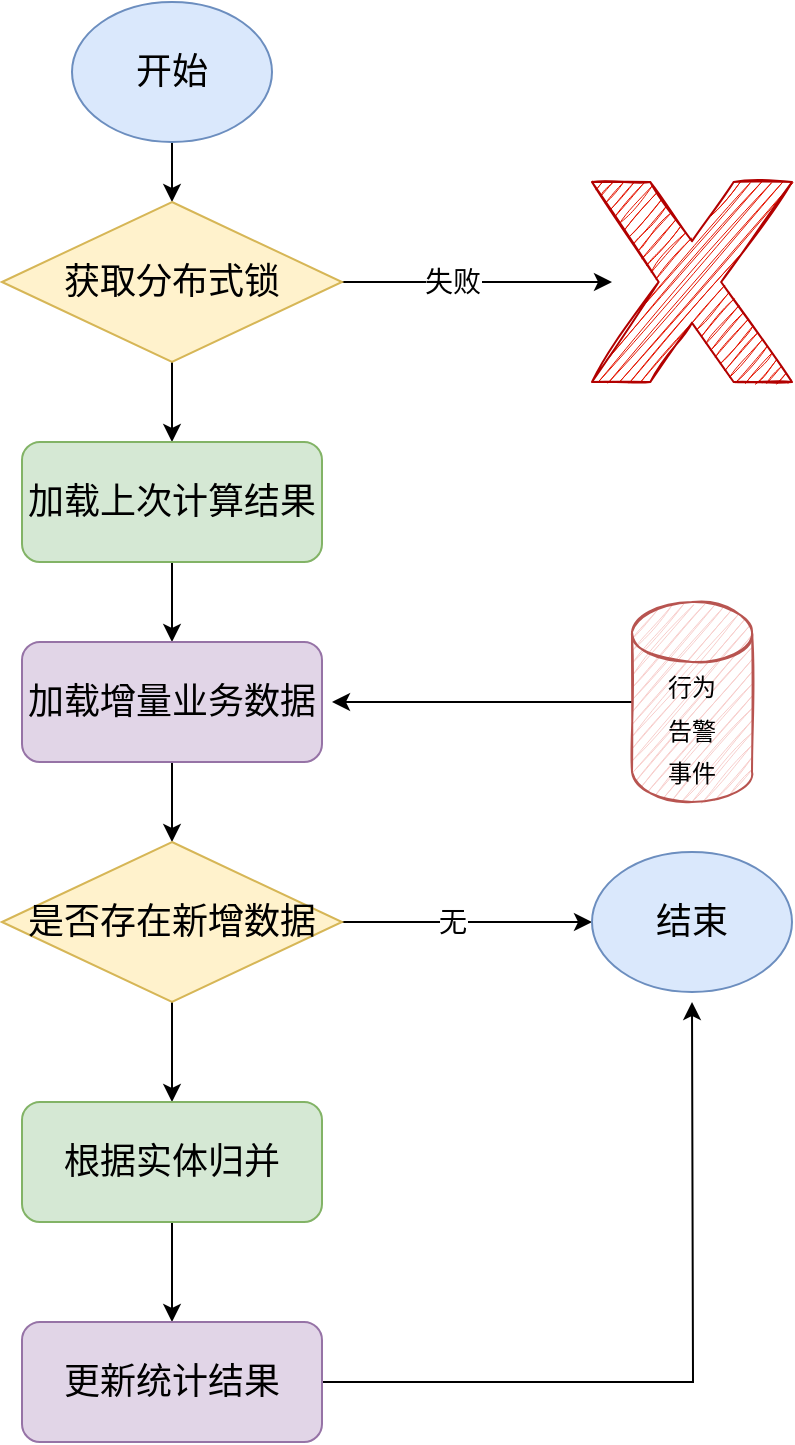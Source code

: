 <mxfile version="20.5.1" type="github">
  <diagram id="hrwmIV864MMJGx2h7jrq" name="第 1 页">
    <mxGraphModel dx="782" dy="436" grid="1" gridSize="10" guides="1" tooltips="1" connect="1" arrows="1" fold="1" page="1" pageScale="1" pageWidth="827" pageHeight="1169" math="0" shadow="0">
      <root>
        <mxCell id="0" />
        <mxCell id="1" parent="0" />
        <mxCell id="5N0JirgoHnCS-YgRL4aZ-3" value="" style="edgeStyle=orthogonalEdgeStyle;rounded=0;orthogonalLoop=1;jettySize=auto;html=1;fontSize=18;" edge="1" parent="1" source="5N0JirgoHnCS-YgRL4aZ-1" target="5N0JirgoHnCS-YgRL4aZ-2">
          <mxGeometry relative="1" as="geometry" />
        </mxCell>
        <mxCell id="5N0JirgoHnCS-YgRL4aZ-1" value="&lt;font style=&quot;font-size: 18px;&quot;&gt;开始&lt;/font&gt;" style="ellipse;whiteSpace=wrap;html=1;fillColor=#dae8fc;strokeColor=#6c8ebf;" vertex="1" parent="1">
          <mxGeometry x="130" y="40" width="100" height="70" as="geometry" />
        </mxCell>
        <mxCell id="5N0JirgoHnCS-YgRL4aZ-12" value="" style="edgeStyle=orthogonalEdgeStyle;rounded=0;orthogonalLoop=1;jettySize=auto;html=1;fontSize=18;" edge="1" parent="1" source="5N0JirgoHnCS-YgRL4aZ-2" target="5N0JirgoHnCS-YgRL4aZ-4">
          <mxGeometry relative="1" as="geometry" />
        </mxCell>
        <mxCell id="5N0JirgoHnCS-YgRL4aZ-19" style="edgeStyle=orthogonalEdgeStyle;rounded=0;orthogonalLoop=1;jettySize=auto;html=1;entryX=0;entryY=0.5;entryDx=0;entryDy=0;fontSize=18;" edge="1" parent="1" source="5N0JirgoHnCS-YgRL4aZ-2">
          <mxGeometry relative="1" as="geometry">
            <mxPoint x="400" y="180" as="targetPoint" />
          </mxGeometry>
        </mxCell>
        <mxCell id="5N0JirgoHnCS-YgRL4aZ-29" value="&lt;font style=&quot;font-size: 14px;&quot;&gt;失败&lt;/font&gt;" style="edgeLabel;html=1;align=center;verticalAlign=middle;resizable=0;points=[];fontSize=12;" vertex="1" connectable="0" parent="5N0JirgoHnCS-YgRL4aZ-19">
          <mxGeometry x="-0.264" y="2" relative="1" as="geometry">
            <mxPoint x="5" y="2" as="offset" />
          </mxGeometry>
        </mxCell>
        <mxCell id="5N0JirgoHnCS-YgRL4aZ-2" value="获取分布式锁" style="rhombus;whiteSpace=wrap;html=1;fontSize=18;fillColor=#fff2cc;strokeColor=#d6b656;" vertex="1" parent="1">
          <mxGeometry x="95" y="140" width="170" height="80" as="geometry" />
        </mxCell>
        <mxCell id="5N0JirgoHnCS-YgRL4aZ-13" value="" style="edgeStyle=orthogonalEdgeStyle;rounded=0;orthogonalLoop=1;jettySize=auto;html=1;fontSize=18;" edge="1" parent="1" source="5N0JirgoHnCS-YgRL4aZ-4" target="5N0JirgoHnCS-YgRL4aZ-5">
          <mxGeometry relative="1" as="geometry" />
        </mxCell>
        <mxCell id="5N0JirgoHnCS-YgRL4aZ-4" value="加载上次计算结果" style="rounded=1;whiteSpace=wrap;html=1;fontSize=18;fillColor=#d5e8d4;strokeColor=#82b366;" vertex="1" parent="1">
          <mxGeometry x="105" y="260" width="150" height="60" as="geometry" />
        </mxCell>
        <mxCell id="5N0JirgoHnCS-YgRL4aZ-14" value="" style="edgeStyle=orthogonalEdgeStyle;rounded=0;orthogonalLoop=1;jettySize=auto;html=1;fontSize=18;" edge="1" parent="1" source="5N0JirgoHnCS-YgRL4aZ-5" target="5N0JirgoHnCS-YgRL4aZ-7">
          <mxGeometry relative="1" as="geometry" />
        </mxCell>
        <mxCell id="5N0JirgoHnCS-YgRL4aZ-5" value="加载增量业务数据" style="rounded=1;whiteSpace=wrap;html=1;fontSize=18;fillColor=#e1d5e7;strokeColor=#9673a6;" vertex="1" parent="1">
          <mxGeometry x="105" y="360" width="150" height="60" as="geometry" />
        </mxCell>
        <mxCell id="5N0JirgoHnCS-YgRL4aZ-15" value="" style="edgeStyle=orthogonalEdgeStyle;rounded=0;orthogonalLoop=1;jettySize=auto;html=1;fontSize=18;" edge="1" parent="1" source="5N0JirgoHnCS-YgRL4aZ-7" target="5N0JirgoHnCS-YgRL4aZ-10">
          <mxGeometry relative="1" as="geometry" />
        </mxCell>
        <mxCell id="5N0JirgoHnCS-YgRL4aZ-23" style="edgeStyle=orthogonalEdgeStyle;rounded=0;orthogonalLoop=1;jettySize=auto;html=1;entryX=0;entryY=0.5;entryDx=0;entryDy=0;fontSize=12;" edge="1" parent="1" source="5N0JirgoHnCS-YgRL4aZ-7" target="5N0JirgoHnCS-YgRL4aZ-22">
          <mxGeometry relative="1" as="geometry" />
        </mxCell>
        <mxCell id="5N0JirgoHnCS-YgRL4aZ-31" value="&lt;font style=&quot;font-size: 14px;&quot;&gt;无&lt;/font&gt;" style="edgeLabel;html=1;align=center;verticalAlign=middle;resizable=0;points=[];fontSize=12;" vertex="1" connectable="0" parent="5N0JirgoHnCS-YgRL4aZ-23">
          <mxGeometry x="-0.285" y="-3" relative="1" as="geometry">
            <mxPoint x="10" y="-3" as="offset" />
          </mxGeometry>
        </mxCell>
        <mxCell id="5N0JirgoHnCS-YgRL4aZ-7" value="是否存在新增数据" style="rhombus;whiteSpace=wrap;html=1;fontSize=18;fillColor=#fff2cc;strokeColor=#d6b656;" vertex="1" parent="1">
          <mxGeometry x="95" y="460" width="170" height="80" as="geometry" />
        </mxCell>
        <mxCell id="5N0JirgoHnCS-YgRL4aZ-16" value="" style="edgeStyle=orthogonalEdgeStyle;rounded=0;orthogonalLoop=1;jettySize=auto;html=1;fontSize=18;" edge="1" parent="1" source="5N0JirgoHnCS-YgRL4aZ-10" target="5N0JirgoHnCS-YgRL4aZ-11">
          <mxGeometry relative="1" as="geometry" />
        </mxCell>
        <mxCell id="5N0JirgoHnCS-YgRL4aZ-10" value="根据实体归并" style="rounded=1;whiteSpace=wrap;html=1;fontSize=18;fillColor=#d5e8d4;strokeColor=#82b366;" vertex="1" parent="1">
          <mxGeometry x="105" y="590" width="150" height="60" as="geometry" />
        </mxCell>
        <mxCell id="5N0JirgoHnCS-YgRL4aZ-24" style="edgeStyle=orthogonalEdgeStyle;rounded=0;orthogonalLoop=1;jettySize=auto;html=1;fontSize=12;" edge="1" parent="1" source="5N0JirgoHnCS-YgRL4aZ-11">
          <mxGeometry relative="1" as="geometry">
            <mxPoint x="440" y="540" as="targetPoint" />
          </mxGeometry>
        </mxCell>
        <mxCell id="5N0JirgoHnCS-YgRL4aZ-11" value="更新统计结果" style="rounded=1;whiteSpace=wrap;html=1;fontSize=18;fillColor=#e1d5e7;strokeColor=#9673a6;" vertex="1" parent="1">
          <mxGeometry x="105" y="700" width="150" height="60" as="geometry" />
        </mxCell>
        <mxCell id="5N0JirgoHnCS-YgRL4aZ-21" style="edgeStyle=orthogonalEdgeStyle;rounded=0;orthogonalLoop=1;jettySize=auto;html=1;fontSize=18;exitX=0;exitY=0.5;exitDx=0;exitDy=0;exitPerimeter=0;" edge="1" parent="1" source="5N0JirgoHnCS-YgRL4aZ-20">
          <mxGeometry relative="1" as="geometry">
            <mxPoint x="260" y="390" as="targetPoint" />
            <mxPoint x="380" y="390" as="sourcePoint" />
          </mxGeometry>
        </mxCell>
        <mxCell id="5N0JirgoHnCS-YgRL4aZ-20" value="&lt;font style=&quot;font-size: 12px;&quot;&gt;行为&lt;br&gt;告警&lt;br&gt;事件&lt;/font&gt;" style="shape=cylinder3;whiteSpace=wrap;html=1;boundedLbl=1;backgroundOutline=1;size=15;fontSize=18;fillColor=#f8cecc;strokeColor=#b85450;sketch=1;" vertex="1" parent="1">
          <mxGeometry x="410" y="340" width="60" height="100" as="geometry" />
        </mxCell>
        <mxCell id="5N0JirgoHnCS-YgRL4aZ-22" value="&lt;font style=&quot;font-size: 18px;&quot;&gt;结束&lt;/font&gt;" style="ellipse;whiteSpace=wrap;html=1;fillColor=#dae8fc;strokeColor=#6c8ebf;" vertex="1" parent="1">
          <mxGeometry x="390" y="465" width="100" height="70" as="geometry" />
        </mxCell>
        <mxCell id="5N0JirgoHnCS-YgRL4aZ-26" value="" style="verticalLabelPosition=bottom;verticalAlign=top;html=1;shape=mxgraph.basic.x;fontSize=12;fillColor=#e51400;strokeColor=#B20000;fontColor=#ffffff;sketch=1;" vertex="1" parent="1">
          <mxGeometry x="390" y="130" width="100" height="100" as="geometry" />
        </mxCell>
      </root>
    </mxGraphModel>
  </diagram>
</mxfile>

